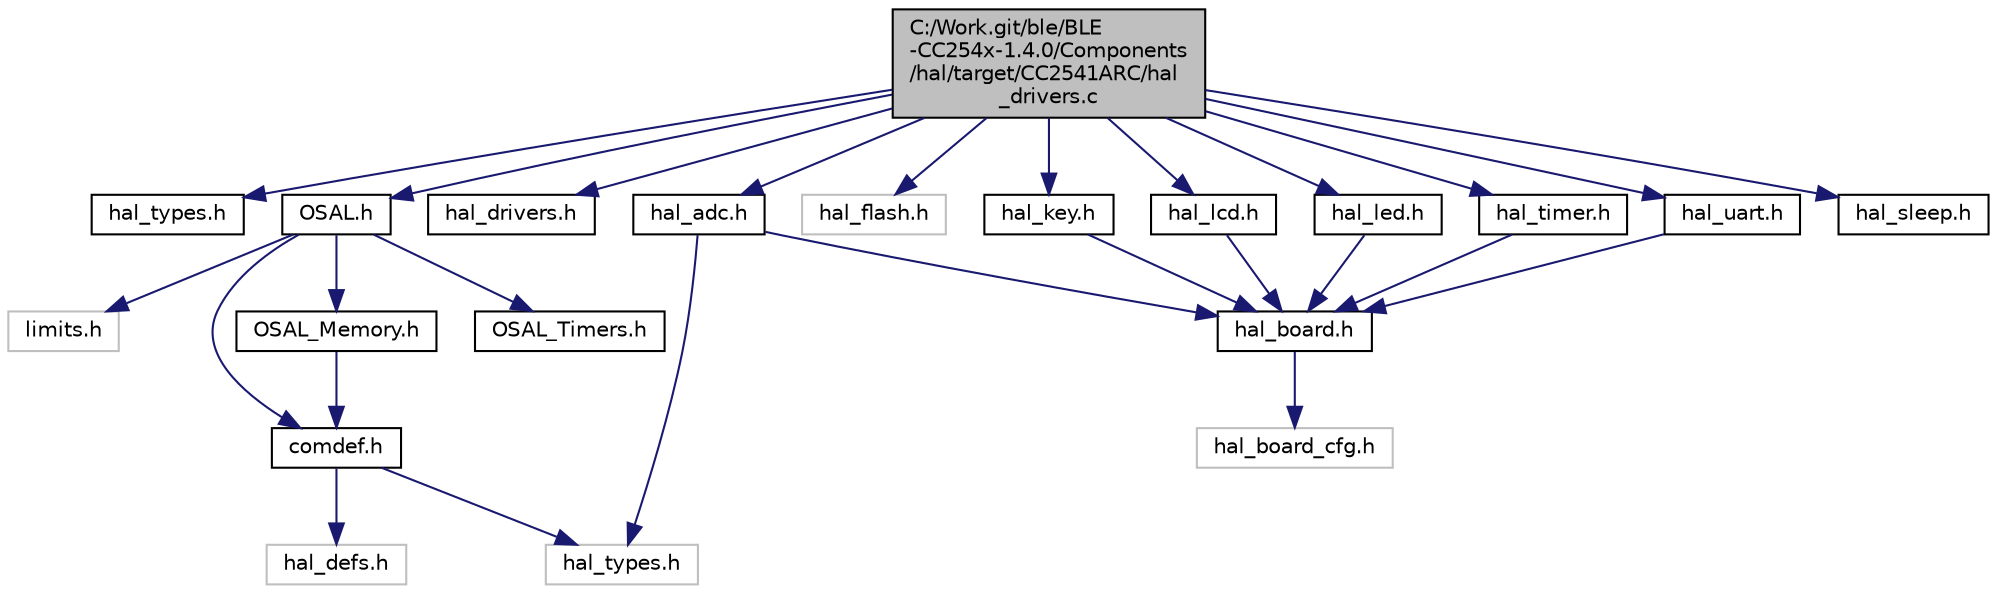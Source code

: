 digraph "C:/Work.git/ble/BLE-CC254x-1.4.0/Components/hal/target/CC2541ARC/hal_drivers.c"
{
  edge [fontname="Helvetica",fontsize="10",labelfontname="Helvetica",labelfontsize="10"];
  node [fontname="Helvetica",fontsize="10",shape=record];
  Node1 [label="C:/Work.git/ble/BLE\l-CC254x-1.4.0/Components\l/hal/target/CC2541ARC/hal\l_drivers.c",height=0.2,width=0.4,color="black", fillcolor="grey75", style="filled" fontcolor="black"];
  Node1 -> Node2 [color="midnightblue",fontsize="10",style="solid",fontname="Helvetica"];
  Node2 [label="hal_types.h",height=0.2,width=0.4,color="black", fillcolor="white", style="filled",URL="$_components_2hal_2target_2_c_c2541_a_r_c_2hal__types_8h.html"];
  Node1 -> Node3 [color="midnightblue",fontsize="10",style="solid",fontname="Helvetica"];
  Node3 [label="OSAL.h",height=0.2,width=0.4,color="black", fillcolor="white", style="filled",URL="$_o_s_a_l_8h.html"];
  Node3 -> Node4 [color="midnightblue",fontsize="10",style="solid",fontname="Helvetica"];
  Node4 [label="limits.h",height=0.2,width=0.4,color="grey75", fillcolor="white", style="filled"];
  Node3 -> Node5 [color="midnightblue",fontsize="10",style="solid",fontname="Helvetica"];
  Node5 [label="comdef.h",height=0.2,width=0.4,color="black", fillcolor="white", style="filled",URL="$comdef_8h.html"];
  Node5 -> Node6 [color="midnightblue",fontsize="10",style="solid",fontname="Helvetica"];
  Node6 [label="hal_types.h",height=0.2,width=0.4,color="grey75", fillcolor="white", style="filled"];
  Node5 -> Node7 [color="midnightblue",fontsize="10",style="solid",fontname="Helvetica"];
  Node7 [label="hal_defs.h",height=0.2,width=0.4,color="grey75", fillcolor="white", style="filled"];
  Node3 -> Node8 [color="midnightblue",fontsize="10",style="solid",fontname="Helvetica"];
  Node8 [label="OSAL_Memory.h",height=0.2,width=0.4,color="black", fillcolor="white", style="filled",URL="$_o_s_a_l___memory_8h.html"];
  Node8 -> Node5 [color="midnightblue",fontsize="10",style="solid",fontname="Helvetica"];
  Node3 -> Node9 [color="midnightblue",fontsize="10",style="solid",fontname="Helvetica"];
  Node9 [label="OSAL_Timers.h",height=0.2,width=0.4,color="black", fillcolor="white", style="filled",URL="$_o_s_a_l___timers_8h.html"];
  Node1 -> Node10 [color="midnightblue",fontsize="10",style="solid",fontname="Helvetica"];
  Node10 [label="hal_drivers.h",height=0.2,width=0.4,color="black", fillcolor="white", style="filled",URL="$target_2_c_c2541_a_r_c_2hal__drivers_8h.html"];
  Node1 -> Node11 [color="midnightblue",fontsize="10",style="solid",fontname="Helvetica"];
  Node11 [label="hal_adc.h",height=0.2,width=0.4,color="black", fillcolor="white", style="filled",URL="$hal__adc_8h.html"];
  Node11 -> Node6 [color="midnightblue",fontsize="10",style="solid",fontname="Helvetica"];
  Node11 -> Node12 [color="midnightblue",fontsize="10",style="solid",fontname="Helvetica"];
  Node12 [label="hal_board.h",height=0.2,width=0.4,color="black", fillcolor="white", style="filled",URL="$_components_2hal_2include_2hal__board_8h.html"];
  Node12 -> Node13 [color="midnightblue",fontsize="10",style="solid",fontname="Helvetica"];
  Node13 [label="hal_board_cfg.h",height=0.2,width=0.4,color="grey75", fillcolor="white", style="filled"];
  Node1 -> Node14 [color="midnightblue",fontsize="10",style="solid",fontname="Helvetica"];
  Node14 [label="hal_flash.h",height=0.2,width=0.4,color="grey75", fillcolor="white", style="filled"];
  Node1 -> Node15 [color="midnightblue",fontsize="10",style="solid",fontname="Helvetica"];
  Node15 [label="hal_key.h",height=0.2,width=0.4,color="black", fillcolor="white", style="filled",URL="$hal__key_8h.html"];
  Node15 -> Node12 [color="midnightblue",fontsize="10",style="solid",fontname="Helvetica"];
  Node1 -> Node16 [color="midnightblue",fontsize="10",style="solid",fontname="Helvetica"];
  Node16 [label="hal_lcd.h",height=0.2,width=0.4,color="black", fillcolor="white", style="filled",URL="$hal__lcd_8h.html"];
  Node16 -> Node12 [color="midnightblue",fontsize="10",style="solid",fontname="Helvetica"];
  Node1 -> Node17 [color="midnightblue",fontsize="10",style="solid",fontname="Helvetica"];
  Node17 [label="hal_led.h",height=0.2,width=0.4,color="black", fillcolor="white", style="filled",URL="$hal__led_8h.html"];
  Node17 -> Node12 [color="midnightblue",fontsize="10",style="solid",fontname="Helvetica"];
  Node1 -> Node18 [color="midnightblue",fontsize="10",style="solid",fontname="Helvetica"];
  Node18 [label="hal_timer.h",height=0.2,width=0.4,color="black", fillcolor="white", style="filled",URL="$hal__timer_8h.html"];
  Node18 -> Node12 [color="midnightblue",fontsize="10",style="solid",fontname="Helvetica"];
  Node1 -> Node19 [color="midnightblue",fontsize="10",style="solid",fontname="Helvetica"];
  Node19 [label="hal_uart.h",height=0.2,width=0.4,color="black", fillcolor="white", style="filled",URL="$hal__uart_8h.html"];
  Node19 -> Node12 [color="midnightblue",fontsize="10",style="solid",fontname="Helvetica"];
  Node1 -> Node20 [color="midnightblue",fontsize="10",style="solid",fontname="Helvetica"];
  Node20 [label="hal_sleep.h",height=0.2,width=0.4,color="black", fillcolor="white", style="filled",URL="$hal__sleep_8h.html"];
}
